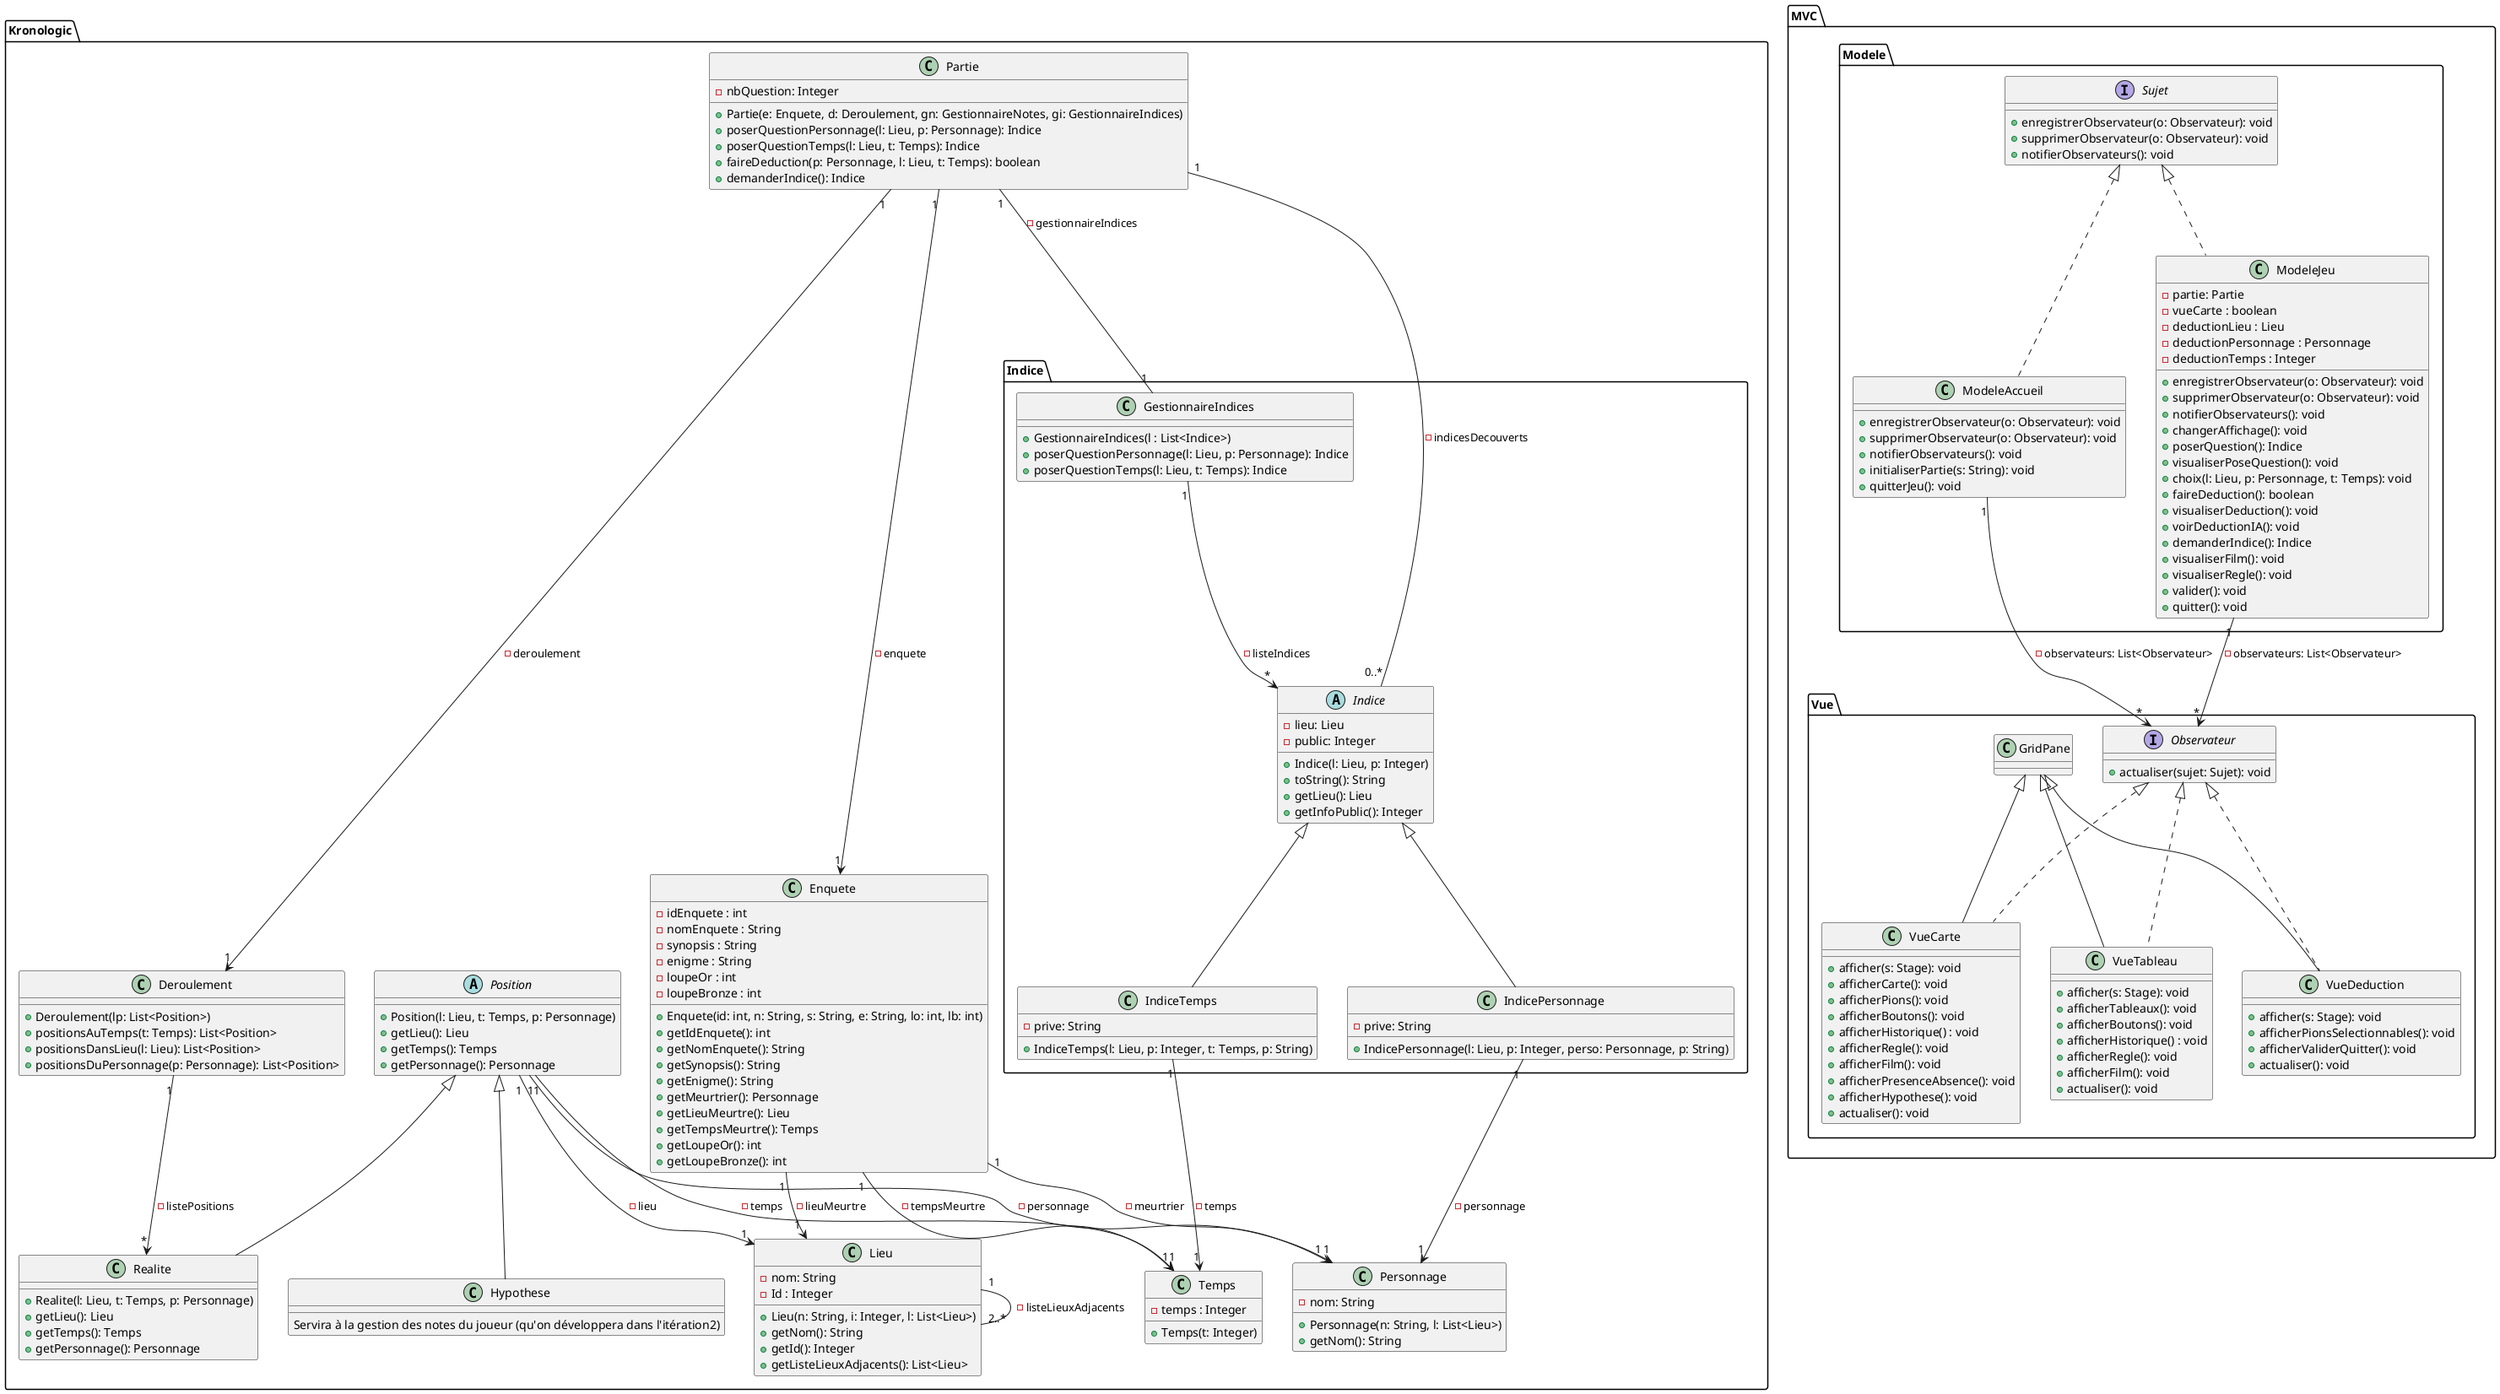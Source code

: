 @startuml

/' Définition des classes '/
package "Kronologic" {
    class Personnage {
        - nom: String
        + Personnage(n: String, l: List<Lieu>)
        + getNom(): String
    }

    class Lieu {
        - nom: String
        - Id : Integer
        + Lieu(n: String, i: Integer, l: List<Lieu>)
        + getNom(): String
        + getId(): Integer
        + getListeLieuxAdjacents(): List<Lieu>
    }

    class Temps {
        - temps : Integer
        + Temps(t: Integer)
    }

    package Indice{
        class GestionnaireIndices {
            + GestionnaireIndices(l : List<Indice>)
            + poserQuestionPersonnage(l: Lieu, p: Personnage): Indice
            + poserQuestionTemps(l: Lieu, t: Temps): Indice
        }

        abstract class Indice {
            - lieu: Lieu
            - public: Integer
            + Indice(l: Lieu, p: Integer)
            + toString(): String
            + getLieu(): Lieu
            + getInfoPublic(): Integer
        }

        class IndiceTemps extends Indice {
            - prive: String
            + IndiceTemps(l: Lieu, p: Integer, t: Temps, p: String)
        }

        class IndicePersonnage extends Indice {
            - prive: String
            + IndicePersonnage(l: Lieu, p: Integer, perso: Personnage, p: String)
        }
    }

    abstract class Position {
        + Position(l: Lieu, t: Temps, p: Personnage)
        + getLieu(): Lieu
        + getTemps(): Temps
        + getPersonnage(): Personnage
    }

    class Realite extends Position {
        + Realite(l: Lieu, t: Temps, p: Personnage)
        + getLieu(): Lieu
        + getTemps(): Temps
        + getPersonnage(): Personnage
    }

    class Deroulement {
        + Deroulement(lp: List<Position>)
        + positionsAuTemps(t: Temps): List<Position>
        + positionsDansLieu(l: Lieu): List<Position>
        + positionsDuPersonnage(p: Personnage): List<Position>
    }

    class Hypothese extends Position {
        Servira à la gestion des notes du joueur (qu'on développera dans l'itération2)
    }

    class Enquete {
        - idEnquete : int
        - nomEnquete : String
        - synopsis : String
        - enigme : String
        - loupeOr : int
        - loupeBronze : int
        + Enquete(id: int, n: String, s: String, e: String, lo: int, lb: int)
        + getIdEnquete(): int
        + getNomEnquete(): String
        + getSynopsis(): String
        + getEnigme(): String
        + getMeurtrier(): Personnage
        + getLieuMeurtre(): Lieu
        + getTempsMeurtre(): Temps
        + getLoupeOr(): int
        + getLoupeBronze(): int
    }

    class Partie {
        - nbQuestion: Integer
        + Partie(e: Enquete, d: Deroulement, gn: GestionnaireNotes, gi: GestionnaireIndices)
        + poserQuestionPersonnage(l: Lieu, p: Personnage): Indice
        + poserQuestionTemps(l: Lieu, t: Temps): Indice
        + faireDeduction(p: Personnage, l: Lieu, t: Temps): boolean
        + demanderIndice(): Indice
    }
}

/' Relations entre les classes de Kronologic '/
Lieu "1" -- "2..*" Lieu : - listeLieuxAdjacents
Partie "1" --> "1" Enquete : - enquete
Partie "1" -- "1" Kronologic.Indice.GestionnaireIndices : - gestionnaireIndices
Partie "1" -- "0..*" Kronologic.Indice.Indice : - indicesDecouverts
Partie "1" --> "1" Deroulement : - deroulement
Enquete "1" --> "1" Personnage : - meurtrier
Enquete "1" --> "1" Lieu : - lieuMeurtre
Enquete "1" --> "1" Temps : - tempsMeurtre
GestionnaireIndices "1" --> "*" Kronologic.Indice.Indice : - listeIndices
IndiceTemps "1" --> "1" Temps : - temps
IndicePersonnage "1" --> "1" Personnage : - personnage
Position "1" --> "1" Lieu : - lieu
Position "1" --> "1" Temps : - temps
Position "1" --> "1" Personnage : - personnage
Deroulement "1" --> "*" Realite : - listePositions

/'package Pions {
        abstract class Pion {
            - {final} id: Integer
            - hypothese: boolean
            - idLieu: Integer
            - temps: Integer
            + Pion(i: Integer, h: boolean)
            + deplacerPion(l: Integer, t:Temps): void
        }

        class PionPersonnage extends Pion {
            - absences: boolean
            - personnage: Personnage
            + PionPersonnage(i: Integer, h: boolean, a: boolean, p: Personnage)
        }

        class PionNombre extends Pion {
            - nombre : Integer
            + PionNombre(i: Integer, h: boolean)
            + modifierNombre(n: Integer): void
        }
    }


    package "Pions" {
        class Pion {
            - {final} id: Integer
            - {final} perso: Personnage
            - lieu: Lieu
            - temps: Temps
            - x: Integer
            - y: Integer
            -
        }
    }'/

/' MVC '/
package "MVC" {

    package "Modele" {
        interface Sujet {
            + enregistrerObservateur(o: Observateur): void
            + supprimerObservateur(o: Observateur): void
            + notifierObservateurs(): void
        }

        class ModeleAccueil implements MVC.Modele.Sujet {
            + enregistrerObservateur(o: Observateur): void
            + supprimerObservateur(o: Observateur): void
            + notifierObservateurs(): void
            + initialiserPartie(s: String): void
            + quitterJeu(): void
        }

        class ModeleJeu implements MVC.Modele.Sujet {
            - partie: Partie
            - vueCarte : boolean
            - deductionLieu : Lieu
            - deductionPersonnage : Personnage
            - deductionTemps : Integer
            + enregistrerObservateur(o: Observateur): void
            + supprimerObservateur(o: Observateur): void
            + notifierObservateurs(): void
            + changerAffichage(): void
            + poserQuestion(): Indice
            + visualiserPoseQuestion(): void
            + choix(l: Lieu, p: Personnage, t: Temps): void
            + faireDeduction(): boolean
            + visualiserDeduction(): void
            + voirDeductionIA(): void
            + demanderIndice(): Indice
            + visualiserFilm(): void
            + visualiserRegle(): void
            + valider(): void
            + quitter(): void
        }
    }

    package "Vue" {
        interface Observateur {
            + actualiser(sujet: Sujet): void
        }

        class VueAccueil extends GridPane implements MVC.Vue.Observateur{
            + afficher(s: Stage): void
            + actualiser(): void
        }

        class VueCarte extends GridPane implements MVC.Vue.Observateur {
            + afficher(s: Stage): void
            + afficherCarte(): void
            + afficherPions(): void
            + afficherBoutons(): void
            + afficherHistorique() : void
            + afficherRegle(): void
            + afficherFilm(): void
            + afficherPresenceAbsence(): void
            + afficherHypothese(): void
            + actualiser(): void
        }

        class VueTableau extends GridPane implements MVC.Vue.Observateur {
            + afficher(s: Stage): void
            + afficherTableaux(): void
            + afficherBoutons(): void
            + afficherHistorique() : void
            + afficherRegle(): void
            + afficherFilm(): void
            + actualiser(): void
        }

        class VueRegle extends GridPane implements MVC.Vue.Observateur {
            + afficher(s: Stage): void
            + actualiser(): void
        }

        class VueFilm extends GridPane implements MVC.Vue.Observateur {
            + afficher(s: Stage): void
            + actualiser(): void
        }

        class VuePoseQuestion extends GridPane implements MVC.Vue.Observateur {
            + afficher(s: Stage): void
            + afficherPionsSelectionnables(): void
            + afficherValiderQuitter(): void
            + actualiser(): void
        }

        class VueDeduction extends GridPane implements MVC.Vue.Observateur {
            + afficher(s: Stage): void
            + afficherPionsSelectionnables(): void
            + afficherValiderQuitter(): void
            + actualiser(): void
        }

        class VuePopUp extends GridPane implements MVC.Vue.Observateur {
            + afficher(s: Stage): void
            + afficherMessage(s: String): void
            + afficherValiderQuitter(): void
            + actualiser(): void
        }
    }

    package "Controleur" {
            class ControleurInitialisation implements EventHandler<ActionEvent>{
                + ControleurInitialisation(m: ModeleAccueil): void
                + handle(e: ActionEvent): void
            }

            class ControleurQuitterJeu implements EventHandler<ActionEvent> {
                + ControleurQuitterJeu(m: ModeleAccueil): void
                + handle(e: ActionEvent): void
            }

            class ControleurAffichage implements EventHandler<ActionEvent> {
                + ControleurAffichage(m: ModeleAccueil): void
                + handle(e: ActionEvent): void
            }

            class ControleurPoseQuestion implements EventHandler<ActionEvent> {
                + ControleurPoseQuestion(m: ModeleAccueil): void
                + handle(e: ActionEvent): void
            }

            class ControleurChoixPoseQuestion implements EventHandler<ActionEvent> {
                + ControleurChoixPoseQuestion(m: ModeleAccueil): void
                + handle(e: ActionEvent): void
            }

            class ControleurVisualiserPoseQuestion implements EventHandler<ActionEvent> {
                + ControleurVisualiserPoseQuestion(m: ModeleAccueil): void
                + handle(e: ActionEvent): void
            }

            class ControleurDeduction implements EventHandler<ActionEvent>{
                + ControleurDeduction(s: Stage): void
                + handle(e: ActionEvent): void
            }

            class ControleurChoixDeduction implements EventHandler<ActionEvent> {
                + ControleurChoixDeduction(m: ModeleAccueil): void
                + handle(e: ActionEvent): void
            }

            class ControleurVisualiserDeduction implements EventHandler<ActionEvent> {
                + ControleurVisualiserDeduction(s: Stage): void
                + handle(e: ActionEvent): void
            }

            class ControleurVoirDeductionIA implements EventHandler<ActionEvent> {
                + ControleurVoirDeductionIA(s: Stage): void
                + handle(e: ActionEvent): void
            }

            class ControleurDemanderIndice implements EventHandler<ActionEvent> {
                + ControleurDemanderIndice(s: Stage): void
                + handle(e: ActionEvent): void
            }

            class ControleurVisualiserFilm implements EventHandler<ActionEvent> {
                + ControleurVisualiserFilm(s: Stage): void
                + handle(e: ActionEvent): void
            }

            class ControleurVisualiserRegle implements EventHandler<ActionEvent> {
                + ControleurVisualiserRegle(s: Stage): void
                + handle(e: ActionEvent): void
            }

            class ControleurValider implements EventHandler<ActionEvent> {
                + ControleurValider(s: Stage): void
                + handle(e: ActionEvent): void
            }

            class ControleurQuitter implements EventHandler<ActionEvent> {
                + ControleurQuitter(s: Stage): void
                + handle(e: ActionEvent): void
            }
    }
}

/' Association MVC '/

/' Modele '/
ModeleJeu "1" --> "*" MVC.Vue.Observateur : - observateurs: List<Observateur>
ModeleAccueil "1" --> "*" MVC.Vue.Observateur : - observateurs: List<Observateur>

/' Vue '/

/' Controleur Accueil '/
ControleurInitialisation "1" --> "1" ModeleAccueil : - modele: ModeleAccueil
ControleurQuitterJeu "1" --> "1" ModeleAccueil : - modele: ModeleAccueil

/' Controleur Jeu '/
ControleurAffichage "1" --> "1" ModeleJeu : - modele: ModeleJeu
ControleurPoseQuestion "1" --> "1" ModeleJeu : - modele: ModeleJeu
ControleurChoixPoseQuestion "1" --> "1" ModeleJeu : - modele: ModeleJeu
ControleurVisualiserPoseQuestion "1" --> "1" ModeleJeu : - modele: ModeleJeu
ControleurDeduction "1" --> "1" ModeleJeu : - modele: ModeleJeu
ControleurChoixDeduction "1" --> "1" ModeleJeu : - modele: ModeleJeu
ControleurVisualiserDeduction "1" --> "1" ModeleJeu : - modele: ModeleJeu
ControleurVoirDeductionIA "1" --> "1" ModeleJeu : - modele: ModeleJeu
ControleurDemanderIndice "1" --> "1" ModeleJeu : - modele: ModeleJeu
ControleurVisualiserFilm "1" --> "1" ModeleJeu : - modele: ModeleJeu
ControleurVisualiserRegle "1" --> "1" ModeleJeu : - modele: ModeleJeu
ControleurValider "1" --> "1" ModeleJeu : - modele: ModeleJeu
ControleurQuitter "1" --> "1" ModeleJeu : - modele: ModeleJeu

remove MVC.Controleur
remove MVC.Vue.VueAccueil
remove MVC.Vue.VueFilm
remove MVC.Vue.VueRegle
remove MVC.Vue.VuePoseQuestion
remove MVC.Vue.VuePopUp



@enduml